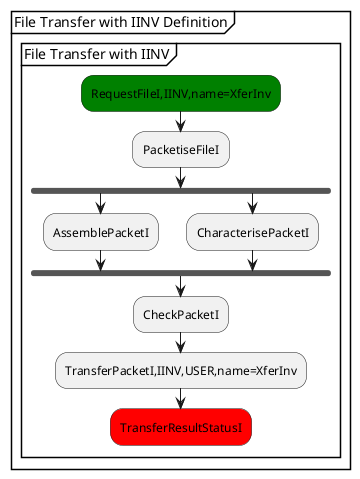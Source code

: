 @startuml
partition "File Transfer with IINV Definition" {
  group "File Transfer with IINV"
    #green:RequestFileI,IINV,name=XferInv;
    :PacketiseFileI;
    fork
      :AssemblePacketI;
    fork again
      :CharacterisePacketI;
    end fork
    :CheckPacketI;
    :TransferPacketI,IINV,USER,name=XferInv;
    #red:TransferResultStatusI;
  end group
}  
@enduml
